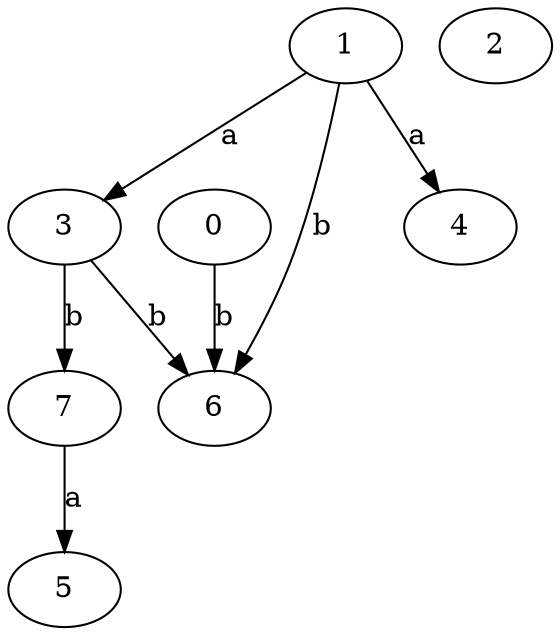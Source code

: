 strict digraph  {
3;
0;
1;
2;
4;
5;
6;
7;
3 -> 6  [label=b];
3 -> 7  [label=b];
0 -> 6  [label=b];
1 -> 3  [label=a];
1 -> 4  [label=a];
1 -> 6  [label=b];
7 -> 5  [label=a];
}
